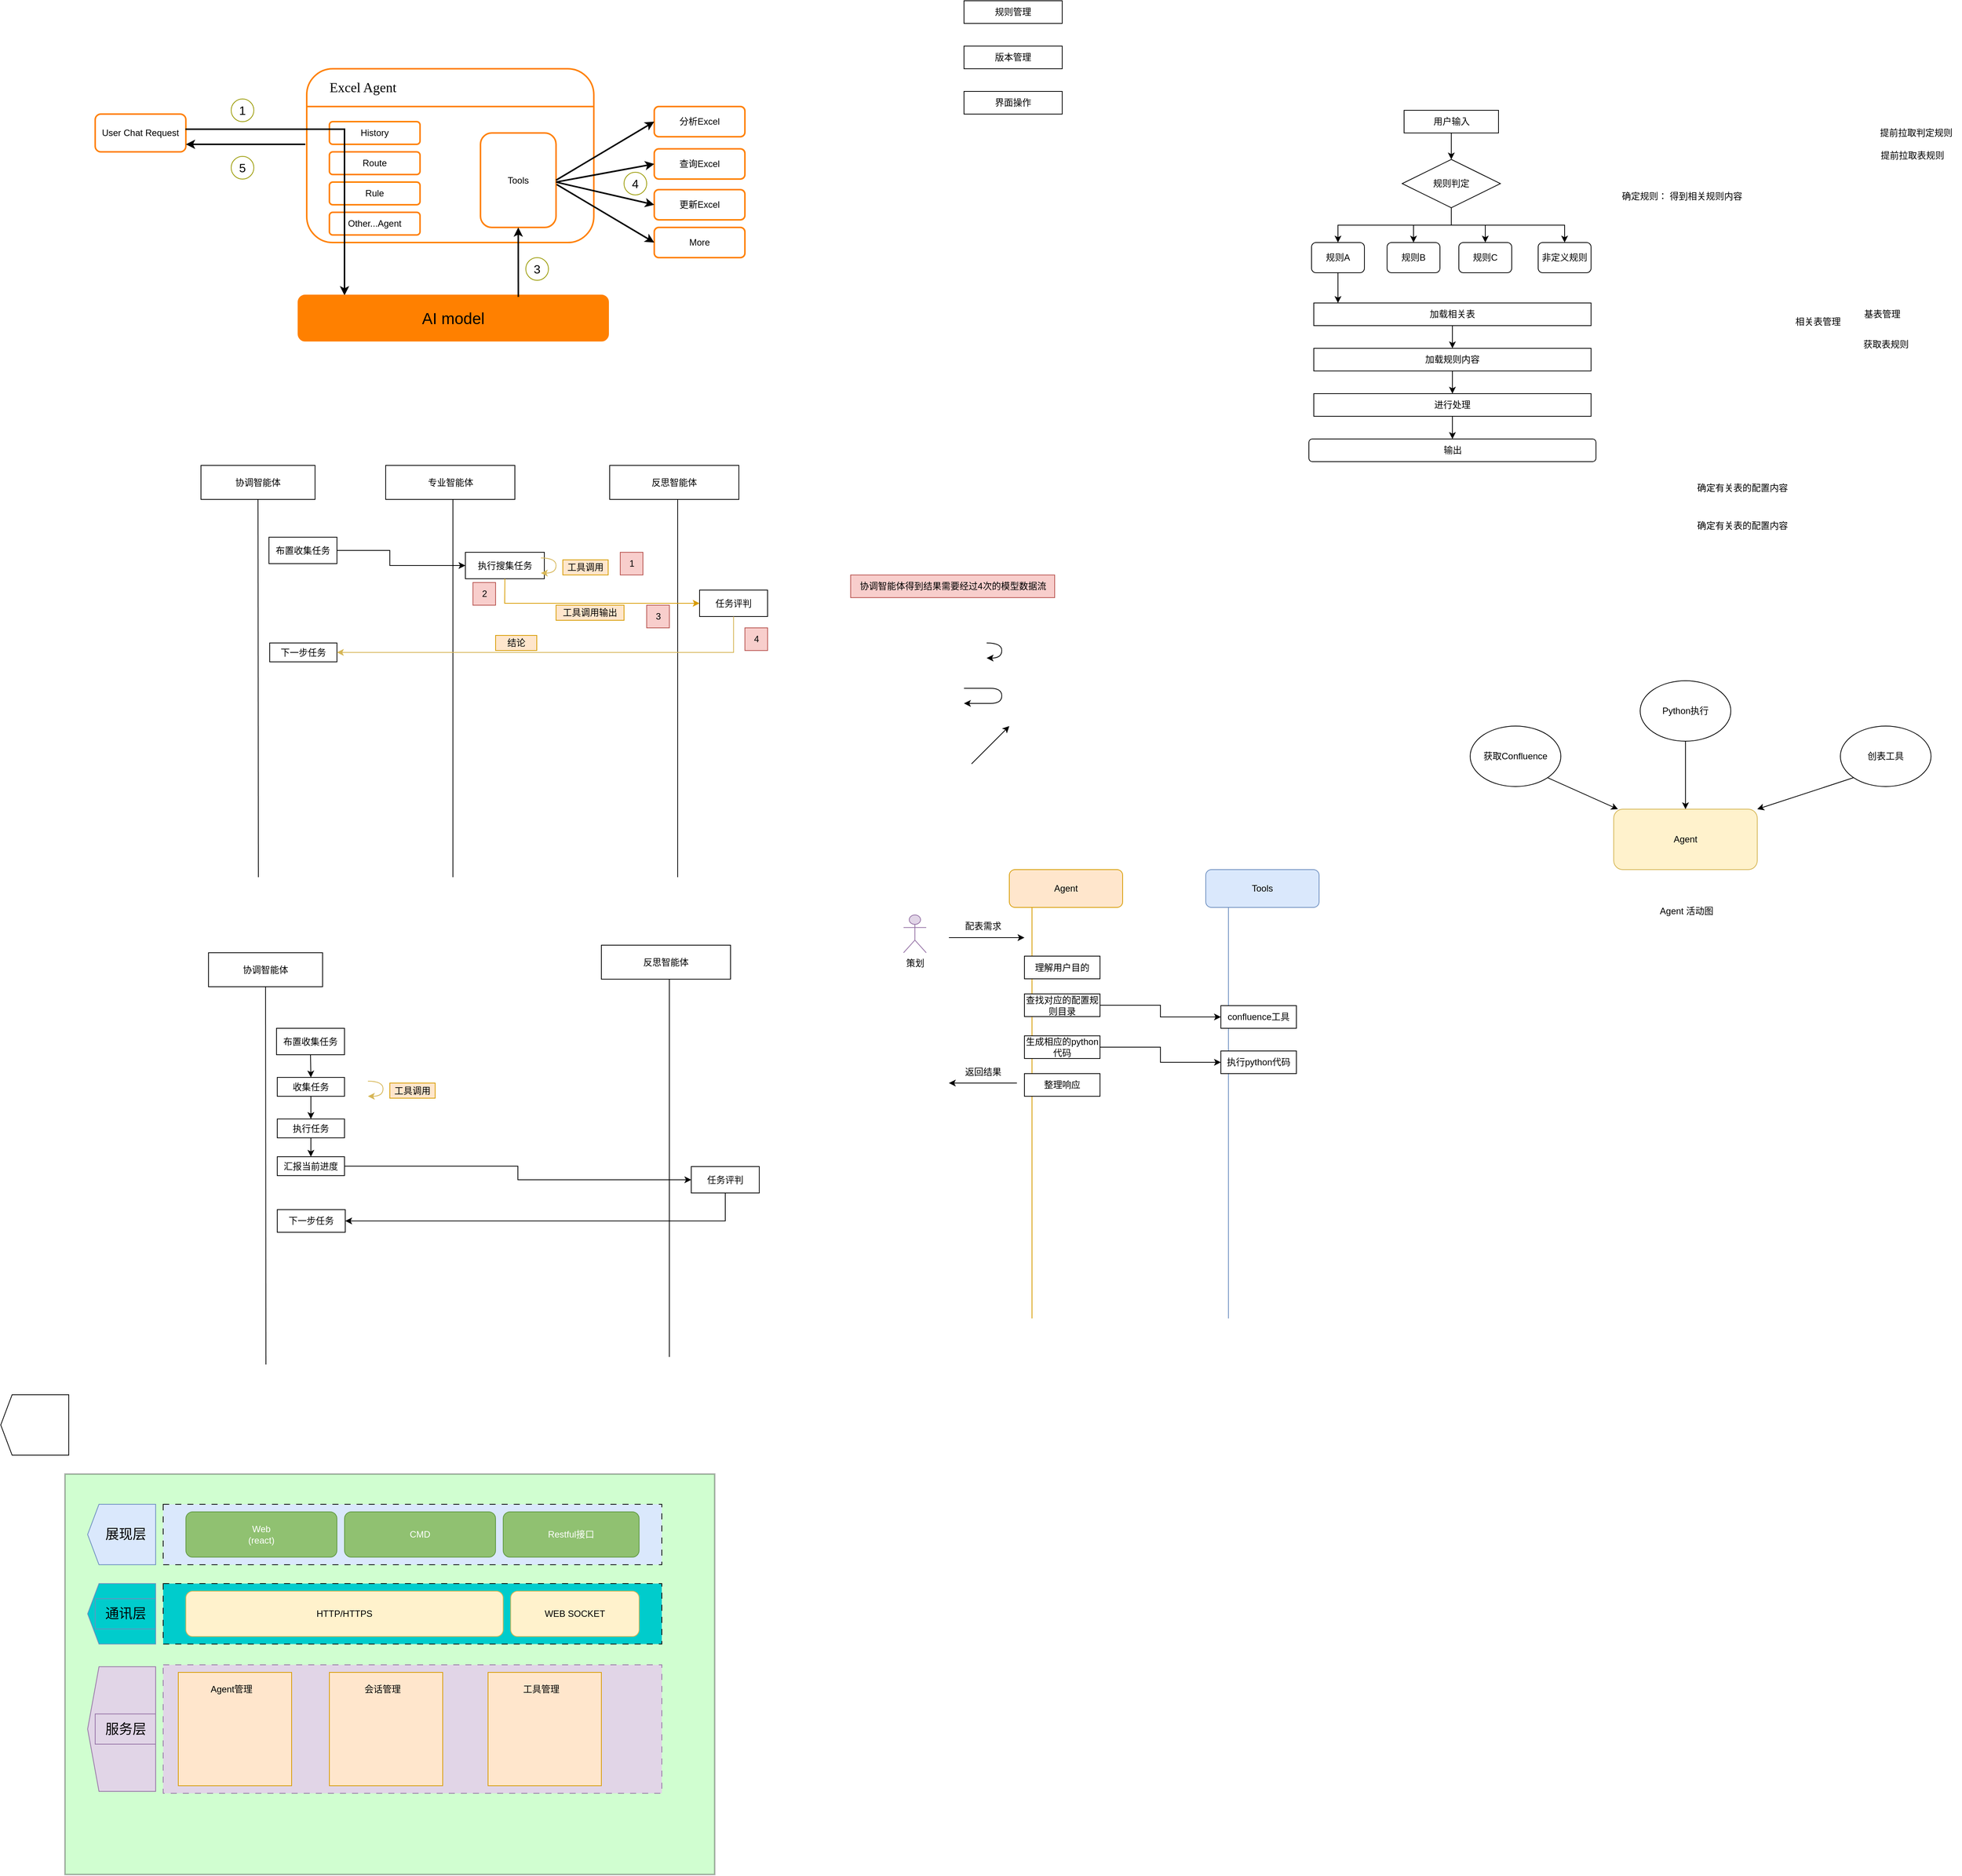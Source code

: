 <mxfile version="27.1.6">
  <diagram name="第 1 页" id="lMS9jua2yjPciFoXlcF-">
    <mxGraphModel dx="1426" dy="751" grid="1" gridSize="10" guides="1" tooltips="1" connect="1" arrows="1" fold="1" page="1" pageScale="1" pageWidth="4681" pageHeight="3300" math="0" shadow="0">
      <root>
        <mxCell id="0" />
        <mxCell id="1" parent="0" />
        <mxCell id="2_Mty83IuTYaTWN7wXRP-2" value="User Chat Request" style="rounded=1;whiteSpace=wrap;html=1;strokeColor=#FF8000;strokeWidth=2;" parent="1" vertex="1">
          <mxGeometry x="190" y="240" width="120" height="50" as="geometry" />
        </mxCell>
        <mxCell id="2_Mty83IuTYaTWN7wXRP-6" value="" style="group;fillColor=none;fillStyle=dashed;" parent="1" vertex="1" connectable="0">
          <mxGeometry x="470" y="180" width="380" height="230" as="geometry" />
        </mxCell>
        <mxCell id="2_Mty83IuTYaTWN7wXRP-4" value="" style="rounded=1;whiteSpace=wrap;html=1;strokeColor=#FF8000;strokeWidth=2;" parent="2_Mty83IuTYaTWN7wXRP-6" vertex="1">
          <mxGeometry width="380" height="230" as="geometry" />
        </mxCell>
        <mxCell id="2_Mty83IuTYaTWN7wXRP-5" value="" style="endArrow=none;html=1;rounded=0;strokeColor=#FF8000;strokeWidth=2;" parent="2_Mty83IuTYaTWN7wXRP-6" edge="1">
          <mxGeometry width="50" height="50" relative="1" as="geometry">
            <mxPoint y="50.003" as="sourcePoint" />
            <mxPoint x="380" y="50.003" as="targetPoint" />
          </mxGeometry>
        </mxCell>
        <mxCell id="2_Mty83IuTYaTWN7wXRP-7" value="&lt;font style=&quot;font-size: 18px;&quot;&gt;Excel Agent&lt;/font&gt;" style="text;html=1;align=center;verticalAlign=middle;resizable=0;points=[];autosize=1;strokeColor=none;fillColor=none;fontSize=15;fontFamily=Verdana;" parent="2_Mty83IuTYaTWN7wXRP-6" vertex="1">
          <mxGeometry x="9" y="5" width="130" height="40" as="geometry" />
        </mxCell>
        <mxCell id="2_Mty83IuTYaTWN7wXRP-14" value="Route" style="rounded=1;whiteSpace=wrap;html=1;strokeColor=#FF8000;strokeWidth=2;" parent="2_Mty83IuTYaTWN7wXRP-6" vertex="1">
          <mxGeometry x="30" y="110" width="120" height="30" as="geometry" />
        </mxCell>
        <mxCell id="2_Mty83IuTYaTWN7wXRP-15" value="Rule" style="rounded=1;whiteSpace=wrap;html=1;strokeColor=#FF8000;strokeWidth=2;" parent="2_Mty83IuTYaTWN7wXRP-6" vertex="1">
          <mxGeometry x="30" y="150" width="120" height="30" as="geometry" />
        </mxCell>
        <mxCell id="2_Mty83IuTYaTWN7wXRP-16" value="Other...Agent" style="rounded=1;whiteSpace=wrap;html=1;strokeColor=#FF8000;strokeWidth=2;" parent="2_Mty83IuTYaTWN7wXRP-6" vertex="1">
          <mxGeometry x="30" y="190" width="120" height="30" as="geometry" />
        </mxCell>
        <mxCell id="2_Mty83IuTYaTWN7wXRP-17" value="History" style="rounded=1;whiteSpace=wrap;html=1;strokeColor=#FF8000;strokeWidth=2;fillColor=none;" parent="2_Mty83IuTYaTWN7wXRP-6" vertex="1">
          <mxGeometry x="30" y="70" width="120" height="30" as="geometry" />
        </mxCell>
        <mxCell id="2_Mty83IuTYaTWN7wXRP-19" value="Tools" style="rounded=1;whiteSpace=wrap;html=1;strokeColor=#FF8000;strokeWidth=2;" parent="2_Mty83IuTYaTWN7wXRP-6" vertex="1">
          <mxGeometry x="230" y="85" width="100" height="125" as="geometry" />
        </mxCell>
        <mxCell id="2_Mty83IuTYaTWN7wXRP-18" value="" style="endArrow=classic;html=1;rounded=0;edgeStyle=orthogonalEdgeStyle;strokeWidth=2;exitX=0.996;exitY=0.399;exitDx=0;exitDy=0;exitPerimeter=0;" parent="1" source="2_Mty83IuTYaTWN7wXRP-2" edge="1">
          <mxGeometry width="50" height="50" relative="1" as="geometry">
            <mxPoint x="330" y="260" as="sourcePoint" />
            <mxPoint x="520" y="480" as="targetPoint" />
            <Array as="points">
              <mxPoint x="520" y="260" />
            </Array>
          </mxGeometry>
        </mxCell>
        <mxCell id="2_Mty83IuTYaTWN7wXRP-12" value="&lt;font style=&quot;font-size: 21px;&quot;&gt;AI model&lt;/font&gt;" style="rounded=1;whiteSpace=wrap;html=1;strokeColor=#FF8000;strokeWidth=2;fillColor=#FF8000;" parent="1" vertex="1">
          <mxGeometry x="459" y="480" width="410" height="60" as="geometry" />
        </mxCell>
        <mxCell id="2_Mty83IuTYaTWN7wXRP-20" value="查询Excel" style="rounded=1;whiteSpace=wrap;html=1;strokeColor=#FF8000;strokeWidth=2;" parent="1" vertex="1">
          <mxGeometry x="930" y="286" width="120" height="40" as="geometry" />
        </mxCell>
        <mxCell id="2_Mty83IuTYaTWN7wXRP-21" value="分析Excel" style="rounded=1;whiteSpace=wrap;html=1;strokeColor=#FF8000;strokeWidth=2;" parent="1" vertex="1">
          <mxGeometry x="930" y="230" width="120" height="40" as="geometry" />
        </mxCell>
        <mxCell id="2_Mty83IuTYaTWN7wXRP-22" value="更新Excel" style="rounded=1;whiteSpace=wrap;html=1;strokeColor=#FF8000;strokeWidth=2;" parent="1" vertex="1">
          <mxGeometry x="930" y="340" width="120" height="40" as="geometry" />
        </mxCell>
        <mxCell id="2_Mty83IuTYaTWN7wXRP-23" value="" style="endArrow=classic;html=1;rounded=0;exitX=0.71;exitY=0.033;exitDx=0;exitDy=0;exitPerimeter=0;entryX=0.5;entryY=1;entryDx=0;entryDy=0;strokeWidth=2;" parent="1" source="2_Mty83IuTYaTWN7wXRP-12" target="2_Mty83IuTYaTWN7wXRP-19" edge="1">
          <mxGeometry width="50" height="50" relative="1" as="geometry">
            <mxPoint x="700" y="410" as="sourcePoint" />
            <mxPoint x="750" y="360" as="targetPoint" />
          </mxGeometry>
        </mxCell>
        <mxCell id="2_Mty83IuTYaTWN7wXRP-24" value="" style="endArrow=classic;html=1;rounded=0;exitX=1;exitY=0.5;exitDx=0;exitDy=0;entryX=0;entryY=0.5;entryDx=0;entryDy=0;strokeWidth=2;" parent="1" source="2_Mty83IuTYaTWN7wXRP-19" target="2_Mty83IuTYaTWN7wXRP-21" edge="1">
          <mxGeometry width="50" height="50" relative="1" as="geometry">
            <mxPoint x="810" y="320" as="sourcePoint" />
            <mxPoint x="860" y="270" as="targetPoint" />
          </mxGeometry>
        </mxCell>
        <mxCell id="2_Mty83IuTYaTWN7wXRP-25" value="" style="endArrow=classic;html=1;rounded=0;entryX=0;entryY=0.5;entryDx=0;entryDy=0;strokeWidth=2;" parent="1" target="2_Mty83IuTYaTWN7wXRP-20" edge="1">
          <mxGeometry width="50" height="50" relative="1" as="geometry">
            <mxPoint x="800" y="330" as="sourcePoint" />
            <mxPoint x="940" y="250" as="targetPoint" />
          </mxGeometry>
        </mxCell>
        <mxCell id="2_Mty83IuTYaTWN7wXRP-26" value="" style="endArrow=classic;html=1;rounded=0;entryX=0;entryY=0.5;entryDx=0;entryDy=0;strokeWidth=2;" parent="1" target="2_Mty83IuTYaTWN7wXRP-22" edge="1">
          <mxGeometry width="50" height="50" relative="1" as="geometry">
            <mxPoint x="800" y="330" as="sourcePoint" />
            <mxPoint x="940" y="320" as="targetPoint" />
          </mxGeometry>
        </mxCell>
        <mxCell id="2_Mty83IuTYaTWN7wXRP-27" value="" style="endArrow=classic;html=1;rounded=0;exitX=-0.005;exitY=0.435;exitDx=0;exitDy=0;exitPerimeter=0;strokeWidth=2;" parent="1" source="2_Mty83IuTYaTWN7wXRP-4" edge="1">
          <mxGeometry width="50" height="50" relative="1" as="geometry">
            <mxPoint x="450" y="280" as="sourcePoint" />
            <mxPoint x="310" y="280" as="targetPoint" />
          </mxGeometry>
        </mxCell>
        <mxCell id="2_Mty83IuTYaTWN7wXRP-29" value="&lt;font style=&quot;font-size: 16px;&quot;&gt;1&lt;/font&gt;" style="ellipse;whiteSpace=wrap;html=1;fillColor=none;strokeColor=#999900;" parent="1" vertex="1">
          <mxGeometry x="370" y="220" width="30" height="30" as="geometry" />
        </mxCell>
        <mxCell id="2_Mty83IuTYaTWN7wXRP-30" value="&lt;font style=&quot;font-size: 16px;&quot;&gt;5&lt;/font&gt;" style="ellipse;whiteSpace=wrap;html=1;fillColor=none;strokeColor=#999900;" parent="1" vertex="1">
          <mxGeometry x="370" y="296" width="30" height="30" as="geometry" />
        </mxCell>
        <mxCell id="2_Mty83IuTYaTWN7wXRP-31" value="&lt;font style=&quot;font-size: 16px;&quot;&gt;3&lt;/font&gt;" style="ellipse;whiteSpace=wrap;html=1;fillColor=none;strokeColor=#999900;" parent="1" vertex="1">
          <mxGeometry x="760" y="430" width="30" height="30" as="geometry" />
        </mxCell>
        <mxCell id="2_Mty83IuTYaTWN7wXRP-32" value="&lt;font style=&quot;font-size: 16px;&quot;&gt;4&lt;/font&gt;" style="ellipse;whiteSpace=wrap;html=1;fillColor=none;strokeColor=#999900;" parent="1" vertex="1">
          <mxGeometry x="890" y="317" width="30" height="30" as="geometry" />
        </mxCell>
        <mxCell id="2_Mty83IuTYaTWN7wXRP-33" value="More" style="rounded=1;whiteSpace=wrap;html=1;strokeColor=#FF8000;strokeWidth=2;" parent="1" vertex="1">
          <mxGeometry x="930" y="390" width="120" height="40" as="geometry" />
        </mxCell>
        <mxCell id="2_Mty83IuTYaTWN7wXRP-34" value="" style="endArrow=classic;html=1;rounded=0;entryX=0;entryY=0.5;entryDx=0;entryDy=0;strokeWidth=2;exitX=1.008;exitY=0.545;exitDx=0;exitDy=0;exitPerimeter=0;" parent="1" source="2_Mty83IuTYaTWN7wXRP-19" target="2_Mty83IuTYaTWN7wXRP-33" edge="1">
          <mxGeometry width="50" height="50" relative="1" as="geometry">
            <mxPoint x="810" y="340" as="sourcePoint" />
            <mxPoint x="940" y="370" as="targetPoint" />
          </mxGeometry>
        </mxCell>
        <mxCell id="u-bmeiGmhYx5XkkNCnXn-22" style="edgeStyle=orthogonalEdgeStyle;rounded=0;orthogonalLoop=1;jettySize=auto;html=1;exitX=0.5;exitY=1;exitDx=0;exitDy=0;entryX=0.5;entryY=0;entryDx=0;entryDy=0;" parent="1" source="u-bmeiGmhYx5XkkNCnXn-1" target="u-bmeiGmhYx5XkkNCnXn-2" edge="1">
          <mxGeometry relative="1" as="geometry" />
        </mxCell>
        <mxCell id="u-bmeiGmhYx5XkkNCnXn-1" value="用户输入" style="rounded=0;whiteSpace=wrap;html=1;" parent="1" vertex="1">
          <mxGeometry x="1922.5" y="235" width="125" height="30" as="geometry" />
        </mxCell>
        <mxCell id="u-bmeiGmhYx5XkkNCnXn-10" style="edgeStyle=orthogonalEdgeStyle;rounded=0;orthogonalLoop=1;jettySize=auto;html=1;exitX=0.5;exitY=1;exitDx=0;exitDy=0;entryX=0.5;entryY=0;entryDx=0;entryDy=0;" parent="1" source="u-bmeiGmhYx5XkkNCnXn-2" target="u-bmeiGmhYx5XkkNCnXn-6" edge="1">
          <mxGeometry relative="1" as="geometry" />
        </mxCell>
        <mxCell id="u-bmeiGmhYx5XkkNCnXn-11" style="edgeStyle=orthogonalEdgeStyle;rounded=0;orthogonalLoop=1;jettySize=auto;html=1;exitX=0.5;exitY=1;exitDx=0;exitDy=0;entryX=0.5;entryY=0;entryDx=0;entryDy=0;" parent="1" source="u-bmeiGmhYx5XkkNCnXn-2" target="u-bmeiGmhYx5XkkNCnXn-7" edge="1">
          <mxGeometry relative="1" as="geometry" />
        </mxCell>
        <mxCell id="u-bmeiGmhYx5XkkNCnXn-12" style="edgeStyle=orthogonalEdgeStyle;rounded=0;orthogonalLoop=1;jettySize=auto;html=1;exitX=0.5;exitY=1;exitDx=0;exitDy=0;entryX=0.5;entryY=0;entryDx=0;entryDy=0;" parent="1" source="u-bmeiGmhYx5XkkNCnXn-2" target="u-bmeiGmhYx5XkkNCnXn-8" edge="1">
          <mxGeometry relative="1" as="geometry" />
        </mxCell>
        <mxCell id="u-bmeiGmhYx5XkkNCnXn-13" style="edgeStyle=orthogonalEdgeStyle;rounded=0;orthogonalLoop=1;jettySize=auto;html=1;exitX=0.5;exitY=1;exitDx=0;exitDy=0;entryX=0.5;entryY=0;entryDx=0;entryDy=0;" parent="1" source="u-bmeiGmhYx5XkkNCnXn-2" target="u-bmeiGmhYx5XkkNCnXn-9" edge="1">
          <mxGeometry relative="1" as="geometry" />
        </mxCell>
        <mxCell id="u-bmeiGmhYx5XkkNCnXn-2" value="规则判定" style="rhombus;whiteSpace=wrap;html=1;" parent="1" vertex="1">
          <mxGeometry x="1920" y="300" width="130" height="64" as="geometry" />
        </mxCell>
        <mxCell id="u-bmeiGmhYx5XkkNCnXn-3" value="规则管理" style="rounded=0;whiteSpace=wrap;html=1;" parent="1" vertex="1">
          <mxGeometry x="1340" y="90" width="130" height="30" as="geometry" />
        </mxCell>
        <mxCell id="u-bmeiGmhYx5XkkNCnXn-4" value="版本管理" style="rounded=0;whiteSpace=wrap;html=1;" parent="1" vertex="1">
          <mxGeometry x="1340" y="150" width="130" height="30" as="geometry" />
        </mxCell>
        <mxCell id="u-bmeiGmhYx5XkkNCnXn-5" value="界面操作" style="rounded=0;whiteSpace=wrap;html=1;" parent="1" vertex="1">
          <mxGeometry x="1340" y="210" width="130" height="30" as="geometry" />
        </mxCell>
        <mxCell id="u-bmeiGmhYx5XkkNCnXn-6" value="规则A" style="rounded=1;whiteSpace=wrap;html=1;" parent="1" vertex="1">
          <mxGeometry x="1800" y="410" width="70" height="40" as="geometry" />
        </mxCell>
        <mxCell id="u-bmeiGmhYx5XkkNCnXn-7" value="规则B" style="rounded=1;whiteSpace=wrap;html=1;" parent="1" vertex="1">
          <mxGeometry x="1900" y="410" width="70" height="40" as="geometry" />
        </mxCell>
        <mxCell id="u-bmeiGmhYx5XkkNCnXn-8" value="规则C" style="rounded=1;whiteSpace=wrap;html=1;" parent="1" vertex="1">
          <mxGeometry x="1995" y="410" width="70" height="40" as="geometry" />
        </mxCell>
        <mxCell id="u-bmeiGmhYx5XkkNCnXn-9" value="非定义规则" style="rounded=1;whiteSpace=wrap;html=1;" parent="1" vertex="1">
          <mxGeometry x="2100" y="410" width="70" height="40" as="geometry" />
        </mxCell>
        <mxCell id="u-bmeiGmhYx5XkkNCnXn-14" value="输出" style="rounded=1;whiteSpace=wrap;html=1;" parent="1" vertex="1">
          <mxGeometry x="1796.5" y="670" width="380" height="30" as="geometry" />
        </mxCell>
        <mxCell id="u-bmeiGmhYx5XkkNCnXn-19" style="edgeStyle=orthogonalEdgeStyle;rounded=0;orthogonalLoop=1;jettySize=auto;html=1;exitX=0.5;exitY=1;exitDx=0;exitDy=0;" parent="1" source="u-bmeiGmhYx5XkkNCnXn-15" target="u-bmeiGmhYx5XkkNCnXn-16" edge="1">
          <mxGeometry relative="1" as="geometry" />
        </mxCell>
        <mxCell id="u-bmeiGmhYx5XkkNCnXn-15" value="加载相关表" style="rounded=0;whiteSpace=wrap;html=1;" parent="1" vertex="1">
          <mxGeometry x="1803" y="490" width="367" height="30" as="geometry" />
        </mxCell>
        <mxCell id="u-bmeiGmhYx5XkkNCnXn-20" style="edgeStyle=orthogonalEdgeStyle;rounded=0;orthogonalLoop=1;jettySize=auto;html=1;exitX=0.5;exitY=1;exitDx=0;exitDy=0;entryX=0.5;entryY=0;entryDx=0;entryDy=0;" parent="1" source="u-bmeiGmhYx5XkkNCnXn-16" target="u-bmeiGmhYx5XkkNCnXn-17" edge="1">
          <mxGeometry relative="1" as="geometry" />
        </mxCell>
        <mxCell id="u-bmeiGmhYx5XkkNCnXn-16" value="加载规则内容" style="rounded=0;whiteSpace=wrap;html=1;" parent="1" vertex="1">
          <mxGeometry x="1803" y="550" width="367" height="30" as="geometry" />
        </mxCell>
        <mxCell id="u-bmeiGmhYx5XkkNCnXn-21" style="edgeStyle=orthogonalEdgeStyle;rounded=0;orthogonalLoop=1;jettySize=auto;html=1;exitX=0.5;exitY=1;exitDx=0;exitDy=0;" parent="1" source="u-bmeiGmhYx5XkkNCnXn-17" target="u-bmeiGmhYx5XkkNCnXn-14" edge="1">
          <mxGeometry relative="1" as="geometry" />
        </mxCell>
        <mxCell id="u-bmeiGmhYx5XkkNCnXn-17" value="进行处理" style="rounded=0;whiteSpace=wrap;html=1;" parent="1" vertex="1">
          <mxGeometry x="1803" y="610" width="367" height="30" as="geometry" />
        </mxCell>
        <mxCell id="u-bmeiGmhYx5XkkNCnXn-18" style="edgeStyle=orthogonalEdgeStyle;rounded=0;orthogonalLoop=1;jettySize=auto;html=1;exitX=0.5;exitY=1;exitDx=0;exitDy=0;" parent="1" source="u-bmeiGmhYx5XkkNCnXn-6" edge="1">
          <mxGeometry relative="1" as="geometry">
            <mxPoint x="1835" y="490" as="targetPoint" />
          </mxGeometry>
        </mxCell>
        <mxCell id="u-bmeiGmhYx5XkkNCnXn-24" value="提前拉取判定规则" style="text;html=1;align=center;verticalAlign=middle;resizable=0;points=[];autosize=1;strokeColor=none;fillColor=none;" parent="1" vertex="1">
          <mxGeometry x="2540" y="250" width="120" height="30" as="geometry" />
        </mxCell>
        <mxCell id="u-bmeiGmhYx5XkkNCnXn-25" value="提前拉取表规则" style="text;html=1;align=center;verticalAlign=middle;resizable=0;points=[];autosize=1;strokeColor=none;fillColor=none;" parent="1" vertex="1">
          <mxGeometry x="2540" y="280" width="110" height="30" as="geometry" />
        </mxCell>
        <mxCell id="u-bmeiGmhYx5XkkNCnXn-26" value="相关表管理" style="text;html=1;align=center;verticalAlign=middle;resizable=0;points=[];autosize=1;strokeColor=none;fillColor=none;" parent="1" vertex="1">
          <mxGeometry x="2430" y="500" width="80" height="30" as="geometry" />
        </mxCell>
        <mxCell id="u-bmeiGmhYx5XkkNCnXn-27" value="基表管理" style="text;html=1;align=center;verticalAlign=middle;resizable=0;points=[];autosize=1;strokeColor=none;fillColor=none;" parent="1" vertex="1">
          <mxGeometry x="2520" y="490" width="70" height="30" as="geometry" />
        </mxCell>
        <mxCell id="u-bmeiGmhYx5XkkNCnXn-28" value="获取表规则" style="text;html=1;align=center;verticalAlign=middle;resizable=0;points=[];autosize=1;strokeColor=none;fillColor=none;" parent="1" vertex="1">
          <mxGeometry x="2520" y="530" width="80" height="30" as="geometry" />
        </mxCell>
        <mxCell id="u-bmeiGmhYx5XkkNCnXn-29" value="确定规则： 得到相关规则内容" style="text;html=1;align=center;verticalAlign=middle;resizable=0;points=[];autosize=1;strokeColor=none;fillColor=none;" parent="1" vertex="1">
          <mxGeometry x="2200" y="334" width="180" height="30" as="geometry" />
        </mxCell>
        <mxCell id="u-bmeiGmhYx5XkkNCnXn-30" value="确定有关表的配置内容" style="text;html=1;align=center;verticalAlign=middle;resizable=0;points=[];autosize=1;strokeColor=none;fillColor=none;" parent="1" vertex="1">
          <mxGeometry x="2300" y="720" width="140" height="30" as="geometry" />
        </mxCell>
        <mxCell id="u-bmeiGmhYx5XkkNCnXn-31" value="确定有关表的配置内容" style="text;html=1;align=center;verticalAlign=middle;resizable=0;points=[];autosize=1;strokeColor=none;fillColor=none;" parent="1" vertex="1">
          <mxGeometry x="2300" y="770" width="140" height="30" as="geometry" />
        </mxCell>
        <mxCell id="_TTQdavlwrZ-r9L4tjRO-7" value="" style="group" parent="1" vertex="1" connectable="0">
          <mxGeometry x="871" y="705" width="209" height="545" as="geometry" />
        </mxCell>
        <mxCell id="_TTQdavlwrZ-r9L4tjRO-3" value="反思智能体" style="rounded=0;whiteSpace=wrap;html=1;" parent="_TTQdavlwrZ-r9L4tjRO-7" vertex="1">
          <mxGeometry width="171" height="45" as="geometry" />
        </mxCell>
        <mxCell id="_TTQdavlwrZ-r9L4tjRO-6" value="" style="endArrow=none;html=1;rounded=0;entryX=0.5;entryY=1;entryDx=0;entryDy=0;" parent="_TTQdavlwrZ-r9L4tjRO-7" edge="1">
          <mxGeometry width="50" height="50" relative="1" as="geometry">
            <mxPoint x="90" y="545" as="sourcePoint" />
            <mxPoint x="90" y="45" as="targetPoint" />
          </mxGeometry>
        </mxCell>
        <mxCell id="_TTQdavlwrZ-r9L4tjRO-22" value="任务评判" style="rounded=0;whiteSpace=wrap;html=1;" parent="_TTQdavlwrZ-r9L4tjRO-7" vertex="1">
          <mxGeometry x="119" y="165" width="90" height="35" as="geometry" />
        </mxCell>
        <mxCell id="_TTQdavlwrZ-r9L4tjRO-55" value="1" style="text;html=1;align=center;verticalAlign=middle;resizable=0;points=[];autosize=1;strokeColor=#b85450;fillColor=#f8cecc;" parent="_TTQdavlwrZ-r9L4tjRO-7" vertex="1">
          <mxGeometry x="14" y="115" width="30" height="30" as="geometry" />
        </mxCell>
        <mxCell id="_TTQdavlwrZ-r9L4tjRO-57" value="4" style="text;html=1;align=center;verticalAlign=middle;resizable=0;points=[];autosize=1;strokeColor=#b85450;fillColor=#f8cecc;" parent="_TTQdavlwrZ-r9L4tjRO-7" vertex="1">
          <mxGeometry x="179" y="215" width="30" height="30" as="geometry" />
        </mxCell>
        <mxCell id="_TTQdavlwrZ-r9L4tjRO-66" value="3" style="text;html=1;align=center;verticalAlign=middle;resizable=0;points=[];autosize=1;strokeColor=#b85450;fillColor=#f8cecc;" parent="_TTQdavlwrZ-r9L4tjRO-7" vertex="1">
          <mxGeometry x="49" y="185" width="30" height="30" as="geometry" />
        </mxCell>
        <mxCell id="_TTQdavlwrZ-r9L4tjRO-8" value="" style="group" parent="1" vertex="1" connectable="0">
          <mxGeometry x="574.5" y="705" width="235.5" height="545" as="geometry" />
        </mxCell>
        <mxCell id="_TTQdavlwrZ-r9L4tjRO-2" value="专业智能体" style="rounded=0;whiteSpace=wrap;html=1;" parent="_TTQdavlwrZ-r9L4tjRO-8" vertex="1">
          <mxGeometry width="171" height="45" as="geometry" />
        </mxCell>
        <mxCell id="_TTQdavlwrZ-r9L4tjRO-5" value="" style="endArrow=none;html=1;rounded=0;entryX=0.5;entryY=1;entryDx=0;entryDy=0;" parent="_TTQdavlwrZ-r9L4tjRO-8" edge="1">
          <mxGeometry width="50" height="50" relative="1" as="geometry">
            <mxPoint x="89" y="545" as="sourcePoint" />
            <mxPoint x="89" y="45" as="targetPoint" />
          </mxGeometry>
        </mxCell>
        <mxCell id="_TTQdavlwrZ-r9L4tjRO-11" value="执行搜集任务" style="rounded=0;whiteSpace=wrap;html=1;" parent="_TTQdavlwrZ-r9L4tjRO-8" vertex="1">
          <mxGeometry x="105.5" y="115" width="104.5" height="35" as="geometry" />
        </mxCell>
        <mxCell id="_TTQdavlwrZ-r9L4tjRO-15" value="" style="curved=1;endArrow=classic;html=1;rounded=0;fillColor=#fff2cc;strokeColor=#d6b656;" parent="_TTQdavlwrZ-r9L4tjRO-8" edge="1">
          <mxGeometry width="50" height="50" relative="1" as="geometry">
            <mxPoint x="205.5" y="122.5" as="sourcePoint" />
            <mxPoint x="205.5" y="142.5" as="targetPoint" />
            <Array as="points">
              <mxPoint x="225.5" y="122.5" />
              <mxPoint x="225.5" y="142.5" />
            </Array>
          </mxGeometry>
        </mxCell>
        <mxCell id="_TTQdavlwrZ-r9L4tjRO-34" value="&lt;span style=&quot;text-wrap-mode: nowrap;&quot;&gt;结论&lt;/span&gt;" style="rounded=0;whiteSpace=wrap;html=1;fillColor=#ffe6cc;strokeColor=#d79b00;" parent="_TTQdavlwrZ-r9L4tjRO-8" vertex="1">
          <mxGeometry x="145.5" y="225" width="54.5" height="20" as="geometry" />
        </mxCell>
        <mxCell id="_TTQdavlwrZ-r9L4tjRO-56" value="2" style="text;html=1;align=center;verticalAlign=middle;resizable=0;points=[];autosize=1;strokeColor=#b85450;fillColor=#f8cecc;" parent="_TTQdavlwrZ-r9L4tjRO-8" vertex="1">
          <mxGeometry x="115.5" y="155" width="30" height="30" as="geometry" />
        </mxCell>
        <mxCell id="_TTQdavlwrZ-r9L4tjRO-9" value="" style="group" parent="1" vertex="1" connectable="0">
          <mxGeometry x="330" y="705" width="211" height="545" as="geometry" />
        </mxCell>
        <mxCell id="_TTQdavlwrZ-r9L4tjRO-1" value="协调智能体" style="rounded=0;whiteSpace=wrap;html=1;" parent="_TTQdavlwrZ-r9L4tjRO-9" vertex="1">
          <mxGeometry width="151" height="45" as="geometry" />
        </mxCell>
        <mxCell id="_TTQdavlwrZ-r9L4tjRO-4" value="" style="endArrow=none;html=1;rounded=0;entryX=0.5;entryY=1;entryDx=0;entryDy=0;" parent="_TTQdavlwrZ-r9L4tjRO-9" target="_TTQdavlwrZ-r9L4tjRO-1" edge="1">
          <mxGeometry width="50" height="50" relative="1" as="geometry">
            <mxPoint x="76" y="545" as="sourcePoint" />
            <mxPoint x="151" y="485" as="targetPoint" />
          </mxGeometry>
        </mxCell>
        <mxCell id="_TTQdavlwrZ-r9L4tjRO-10" value="布置收集任务" style="rounded=0;whiteSpace=wrap;html=1;" parent="_TTQdavlwrZ-r9L4tjRO-9" vertex="1">
          <mxGeometry x="90" y="95" width="90" height="35" as="geometry" />
        </mxCell>
        <mxCell id="_TTQdavlwrZ-r9L4tjRO-31" value="下一步任务" style="rounded=0;whiteSpace=wrap;html=1;" parent="_TTQdavlwrZ-r9L4tjRO-9" vertex="1">
          <mxGeometry x="91" y="235" width="89" height="25" as="geometry" />
        </mxCell>
        <mxCell id="_TTQdavlwrZ-r9L4tjRO-12" value="" style="curved=1;endArrow=classic;html=1;rounded=0;" parent="1" edge="1">
          <mxGeometry width="50" height="50" relative="1" as="geometry">
            <mxPoint x="1370" y="940" as="sourcePoint" />
            <mxPoint x="1370" y="960" as="targetPoint" />
            <Array as="points">
              <mxPoint x="1390" y="940" />
              <mxPoint x="1390" y="960" />
            </Array>
          </mxGeometry>
        </mxCell>
        <mxCell id="_TTQdavlwrZ-r9L4tjRO-13" value="" style="curved=1;endArrow=classic;html=1;rounded=0;" parent="1" edge="1">
          <mxGeometry width="50" height="50" relative="1" as="geometry">
            <mxPoint x="1340" y="1000" as="sourcePoint" />
            <mxPoint x="1340" y="1020" as="targetPoint" />
            <Array as="points">
              <mxPoint x="1360" y="1000" />
              <mxPoint x="1390" y="1000" />
              <mxPoint x="1390" y="1020" />
              <mxPoint x="1360" y="1020" />
            </Array>
          </mxGeometry>
        </mxCell>
        <mxCell id="_TTQdavlwrZ-r9L4tjRO-17" value="" style="endArrow=classic;html=1;rounded=0;" parent="1" edge="1">
          <mxGeometry width="50" height="50" relative="1" as="geometry">
            <mxPoint x="1350" y="1100" as="sourcePoint" />
            <mxPoint x="1400" y="1050" as="targetPoint" />
          </mxGeometry>
        </mxCell>
        <mxCell id="_TTQdavlwrZ-r9L4tjRO-27" value="" style="endArrow=classic;html=1;rounded=0;exitX=1;exitY=0.5;exitDx=0;exitDy=0;edgeStyle=orthogonalEdgeStyle;entryX=0;entryY=0.5;entryDx=0;entryDy=0;" parent="1" source="_TTQdavlwrZ-r9L4tjRO-10" target="_TTQdavlwrZ-r9L4tjRO-11" edge="1">
          <mxGeometry width="50" height="50" relative="1" as="geometry">
            <mxPoint x="550" y="960" as="sourcePoint" />
            <mxPoint x="600" y="910" as="targetPoint" />
            <Array as="points">
              <mxPoint x="580" y="818" />
              <mxPoint x="580" y="838" />
            </Array>
          </mxGeometry>
        </mxCell>
        <mxCell id="_TTQdavlwrZ-r9L4tjRO-28" value="&lt;span style=&quot;text-wrap-mode: nowrap;&quot;&gt;工具调用&lt;/span&gt;" style="rounded=0;whiteSpace=wrap;html=1;fillColor=#ffe6cc;strokeColor=#d79b00;" parent="1" vertex="1">
          <mxGeometry x="809" y="830" width="60" height="20" as="geometry" />
        </mxCell>
        <mxCell id="_TTQdavlwrZ-r9L4tjRO-29" value="" style="endArrow=classic;html=1;rounded=0;edgeStyle=orthogonalEdgeStyle;exitX=0.5;exitY=1;exitDx=0;exitDy=0;fillColor=#ffe6cc;strokeColor=#d79b00;" parent="1" source="_TTQdavlwrZ-r9L4tjRO-11" target="_TTQdavlwrZ-r9L4tjRO-22" edge="1">
          <mxGeometry width="50" height="50" relative="1" as="geometry">
            <mxPoint x="700" y="860" as="sourcePoint" />
            <mxPoint x="927.97" y="892.5" as="targetPoint" />
            <Array as="points">
              <mxPoint x="732" y="860" />
              <mxPoint x="732" y="890" />
            </Array>
          </mxGeometry>
        </mxCell>
        <mxCell id="_TTQdavlwrZ-r9L4tjRO-30" value="&lt;span style=&quot;text-wrap-mode: nowrap;&quot;&gt;工具调用输出&lt;/span&gt;" style="rounded=0;whiteSpace=wrap;html=1;fillColor=#ffe6cc;strokeColor=#d79b00;" parent="1" vertex="1">
          <mxGeometry x="800" y="890" width="90" height="20" as="geometry" />
        </mxCell>
        <mxCell id="_TTQdavlwrZ-r9L4tjRO-32" style="edgeStyle=orthogonalEdgeStyle;rounded=0;orthogonalLoop=1;jettySize=auto;html=1;exitX=0.5;exitY=1;exitDx=0;exitDy=0;entryX=1;entryY=0.5;entryDx=0;entryDy=0;fillColor=#fff2cc;strokeColor=#d6b656;" parent="1" source="_TTQdavlwrZ-r9L4tjRO-22" target="_TTQdavlwrZ-r9L4tjRO-31" edge="1">
          <mxGeometry relative="1" as="geometry" />
        </mxCell>
        <mxCell id="_TTQdavlwrZ-r9L4tjRO-35" value="" style="group" parent="1" vertex="1" connectable="0">
          <mxGeometry x="860" y="1340" width="190" height="545" as="geometry" />
        </mxCell>
        <mxCell id="_TTQdavlwrZ-r9L4tjRO-36" value="反思智能体" style="rounded=0;whiteSpace=wrap;html=1;" parent="_TTQdavlwrZ-r9L4tjRO-35" vertex="1">
          <mxGeometry width="171" height="45" as="geometry" />
        </mxCell>
        <mxCell id="_TTQdavlwrZ-r9L4tjRO-37" value="" style="endArrow=none;html=1;rounded=0;entryX=0.5;entryY=1;entryDx=0;entryDy=0;" parent="_TTQdavlwrZ-r9L4tjRO-35" edge="1">
          <mxGeometry width="50" height="50" relative="1" as="geometry">
            <mxPoint x="90" y="545" as="sourcePoint" />
            <mxPoint x="90" y="45" as="targetPoint" />
          </mxGeometry>
        </mxCell>
        <mxCell id="_TTQdavlwrZ-r9L4tjRO-38" value="任务评判" style="rounded=0;whiteSpace=wrap;html=1;" parent="_TTQdavlwrZ-r9L4tjRO-35" vertex="1">
          <mxGeometry x="119" y="293" width="90" height="35" as="geometry" />
        </mxCell>
        <mxCell id="_TTQdavlwrZ-r9L4tjRO-45" value="" style="group" parent="1" vertex="1" connectable="0">
          <mxGeometry x="340" y="1350" width="211" height="545" as="geometry" />
        </mxCell>
        <mxCell id="_TTQdavlwrZ-r9L4tjRO-46" value="协调智能体" style="rounded=0;whiteSpace=wrap;html=1;" parent="_TTQdavlwrZ-r9L4tjRO-45" vertex="1">
          <mxGeometry width="151" height="45" as="geometry" />
        </mxCell>
        <mxCell id="_TTQdavlwrZ-r9L4tjRO-47" value="" style="endArrow=none;html=1;rounded=0;entryX=0.5;entryY=1;entryDx=0;entryDy=0;" parent="_TTQdavlwrZ-r9L4tjRO-45" target="_TTQdavlwrZ-r9L4tjRO-46" edge="1">
          <mxGeometry width="50" height="50" relative="1" as="geometry">
            <mxPoint x="76" y="545" as="sourcePoint" />
            <mxPoint x="151" y="485" as="targetPoint" />
          </mxGeometry>
        </mxCell>
        <mxCell id="_TTQdavlwrZ-r9L4tjRO-78" style="edgeStyle=orthogonalEdgeStyle;rounded=0;orthogonalLoop=1;jettySize=auto;html=1;exitX=0.5;exitY=1;exitDx=0;exitDy=0;entryX=0.5;entryY=0;entryDx=0;entryDy=0;" parent="_TTQdavlwrZ-r9L4tjRO-45" source="_TTQdavlwrZ-r9L4tjRO-48" target="_TTQdavlwrZ-r9L4tjRO-49" edge="1">
          <mxGeometry relative="1" as="geometry" />
        </mxCell>
        <mxCell id="_TTQdavlwrZ-r9L4tjRO-48" value="布置收集任务" style="rounded=0;whiteSpace=wrap;html=1;" parent="_TTQdavlwrZ-r9L4tjRO-45" vertex="1">
          <mxGeometry x="90" y="100" width="90" height="35" as="geometry" />
        </mxCell>
        <mxCell id="_TTQdavlwrZ-r9L4tjRO-79" style="edgeStyle=orthogonalEdgeStyle;rounded=0;orthogonalLoop=1;jettySize=auto;html=1;exitX=0.5;exitY=1;exitDx=0;exitDy=0;" parent="_TTQdavlwrZ-r9L4tjRO-45" source="_TTQdavlwrZ-r9L4tjRO-49" target="_TTQdavlwrZ-r9L4tjRO-67" edge="1">
          <mxGeometry relative="1" as="geometry" />
        </mxCell>
        <mxCell id="_TTQdavlwrZ-r9L4tjRO-49" value="收集任务" style="rounded=0;whiteSpace=wrap;html=1;" parent="_TTQdavlwrZ-r9L4tjRO-45" vertex="1">
          <mxGeometry x="91" y="165" width="89" height="25" as="geometry" />
        </mxCell>
        <mxCell id="_TTQdavlwrZ-r9L4tjRO-80" style="edgeStyle=orthogonalEdgeStyle;rounded=0;orthogonalLoop=1;jettySize=auto;html=1;exitX=0.5;exitY=1;exitDx=0;exitDy=0;entryX=0.5;entryY=0;entryDx=0;entryDy=0;" parent="_TTQdavlwrZ-r9L4tjRO-45" source="_TTQdavlwrZ-r9L4tjRO-67" target="_TTQdavlwrZ-r9L4tjRO-77" edge="1">
          <mxGeometry relative="1" as="geometry">
            <mxPoint x="135.333" y="250" as="targetPoint" />
          </mxGeometry>
        </mxCell>
        <mxCell id="_TTQdavlwrZ-r9L4tjRO-67" value="执行任务" style="rounded=0;whiteSpace=wrap;html=1;" parent="_TTQdavlwrZ-r9L4tjRO-45" vertex="1">
          <mxGeometry x="91" y="220" width="89" height="25" as="geometry" />
        </mxCell>
        <mxCell id="_TTQdavlwrZ-r9L4tjRO-77" value="汇报当前进度" style="rounded=0;whiteSpace=wrap;html=1;" parent="_TTQdavlwrZ-r9L4tjRO-45" vertex="1">
          <mxGeometry x="91" y="270" width="89" height="25" as="geometry" />
        </mxCell>
        <mxCell id="_TTQdavlwrZ-r9L4tjRO-82" value="下一步任务" style="rounded=0;whiteSpace=wrap;html=1;" parent="_TTQdavlwrZ-r9L4tjRO-45" vertex="1">
          <mxGeometry x="91" y="340" width="90" height="30" as="geometry" />
        </mxCell>
        <mxCell id="_TTQdavlwrZ-r9L4tjRO-58" value="协调智能体得到结果需要经过4次的模型数据流" style="text;html=1;align=center;verticalAlign=middle;resizable=0;points=[];autosize=1;strokeColor=#b85450;fillColor=#f8cecc;" parent="1" vertex="1">
          <mxGeometry x="1190" y="850" width="270" height="30" as="geometry" />
        </mxCell>
        <mxCell id="_TTQdavlwrZ-r9L4tjRO-69" value="" style="curved=1;endArrow=classic;html=1;rounded=0;fillColor=#fff2cc;strokeColor=#d6b656;" parent="1" edge="1">
          <mxGeometry width="50" height="50" relative="1" as="geometry">
            <mxPoint x="551" y="1520" as="sourcePoint" />
            <mxPoint x="551" y="1540" as="targetPoint" />
            <Array as="points">
              <mxPoint x="571" y="1520" />
              <mxPoint x="571" y="1540" />
            </Array>
          </mxGeometry>
        </mxCell>
        <mxCell id="_TTQdavlwrZ-r9L4tjRO-70" value="&lt;span style=&quot;text-wrap-mode: nowrap;&quot;&gt;工具调用&lt;/span&gt;" style="rounded=0;whiteSpace=wrap;html=1;fillColor=#ffe6cc;strokeColor=#d79b00;" parent="1" vertex="1">
          <mxGeometry x="580" y="1522.5" width="60" height="20" as="geometry" />
        </mxCell>
        <mxCell id="_TTQdavlwrZ-r9L4tjRO-81" style="edgeStyle=orthogonalEdgeStyle;rounded=0;orthogonalLoop=1;jettySize=auto;html=1;exitX=1;exitY=0.5;exitDx=0;exitDy=0;entryX=0;entryY=0.5;entryDx=0;entryDy=0;" parent="1" source="_TTQdavlwrZ-r9L4tjRO-77" target="_TTQdavlwrZ-r9L4tjRO-38" edge="1">
          <mxGeometry relative="1" as="geometry" />
        </mxCell>
        <mxCell id="_TTQdavlwrZ-r9L4tjRO-83" style="edgeStyle=orthogonalEdgeStyle;rounded=0;orthogonalLoop=1;jettySize=auto;html=1;exitX=0.5;exitY=1;exitDx=0;exitDy=0;entryX=1;entryY=0.5;entryDx=0;entryDy=0;" parent="1" source="_TTQdavlwrZ-r9L4tjRO-38" target="_TTQdavlwrZ-r9L4tjRO-82" edge="1">
          <mxGeometry relative="1" as="geometry" />
        </mxCell>
        <mxCell id="Nz6BkkhqgRyXza3POle4-1" value="Agent" style="rounded=1;whiteSpace=wrap;html=1;fillColor=#fff2cc;strokeColor=#d6b656;" parent="1" vertex="1">
          <mxGeometry x="2200" y="1160" width="190" height="80" as="geometry" />
        </mxCell>
        <mxCell id="Nz6BkkhqgRyXza3POle4-10" style="edgeStyle=orthogonalEdgeStyle;rounded=0;orthogonalLoop=1;jettySize=auto;html=1;exitX=0.5;exitY=1;exitDx=0;exitDy=0;entryX=0.5;entryY=0;entryDx=0;entryDy=0;" parent="1" source="Nz6BkkhqgRyXza3POle4-2" target="Nz6BkkhqgRyXza3POle4-1" edge="1">
          <mxGeometry relative="1" as="geometry" />
        </mxCell>
        <mxCell id="Nz6BkkhqgRyXza3POle4-2" value="Python执行" style="ellipse;whiteSpace=wrap;html=1;" parent="1" vertex="1">
          <mxGeometry x="2235" y="990" width="120" height="80" as="geometry" />
        </mxCell>
        <mxCell id="Nz6BkkhqgRyXza3POle4-8" style="rounded=0;orthogonalLoop=1;jettySize=auto;html=1;exitX=1;exitY=1;exitDx=0;exitDy=0;" parent="1" source="Nz6BkkhqgRyXza3POle4-3" target="Nz6BkkhqgRyXza3POle4-1" edge="1">
          <mxGeometry relative="1" as="geometry" />
        </mxCell>
        <mxCell id="Nz6BkkhqgRyXza3POle4-3" value="获取Confluence" style="ellipse;whiteSpace=wrap;html=1;" parent="1" vertex="1">
          <mxGeometry x="2010" y="1050" width="120" height="80" as="geometry" />
        </mxCell>
        <mxCell id="Nz6BkkhqgRyXza3POle4-11" style="rounded=0;orthogonalLoop=1;jettySize=auto;html=1;exitX=0;exitY=1;exitDx=0;exitDy=0;entryX=1;entryY=0;entryDx=0;entryDy=0;" parent="1" source="Nz6BkkhqgRyXza3POle4-4" target="Nz6BkkhqgRyXza3POle4-1" edge="1">
          <mxGeometry relative="1" as="geometry" />
        </mxCell>
        <mxCell id="Nz6BkkhqgRyXza3POle4-4" value="创表工具" style="ellipse;whiteSpace=wrap;html=1;" parent="1" vertex="1">
          <mxGeometry x="2500" y="1050" width="120" height="80" as="geometry" />
        </mxCell>
        <mxCell id="Nz6BkkhqgRyXza3POle4-5" value="Agent 活动图" style="text;html=1;align=center;verticalAlign=middle;resizable=0;points=[];autosize=1;strokeColor=none;fillColor=none;" parent="1" vertex="1">
          <mxGeometry x="2251" y="1280" width="90" height="30" as="geometry" />
        </mxCell>
        <mxCell id="Nz6BkkhqgRyXza3POle4-13" value="策划" style="shape=umlActor;verticalLabelPosition=bottom;verticalAlign=top;html=1;outlineConnect=0;fillColor=#e1d5e7;strokeColor=#9673a6;" parent="1" vertex="1">
          <mxGeometry x="1260" y="1300" width="30" height="50" as="geometry" />
        </mxCell>
        <mxCell id="Nz6BkkhqgRyXza3POle4-14" value="" style="endArrow=classic;html=1;rounded=0;" parent="1" edge="1">
          <mxGeometry width="50" height="50" relative="1" as="geometry">
            <mxPoint x="1320" y="1330" as="sourcePoint" />
            <mxPoint x="1420" y="1330" as="targetPoint" />
          </mxGeometry>
        </mxCell>
        <mxCell id="Nz6BkkhqgRyXza3POle4-18" value="" style="group" parent="1" vertex="1" connectable="0">
          <mxGeometry x="1400" y="1240" width="190" height="594" as="geometry" />
        </mxCell>
        <mxCell id="Nz6BkkhqgRyXza3POle4-15" value="Agent" style="rounded=1;whiteSpace=wrap;html=1;fillColor=#ffe6cc;strokeColor=#d79b00;" parent="Nz6BkkhqgRyXza3POle4-18" vertex="1">
          <mxGeometry width="150" height="50" as="geometry" />
        </mxCell>
        <mxCell id="Nz6BkkhqgRyXza3POle4-16" value="" style="endArrow=none;html=1;rounded=0;fillColor=#ffe6cc;strokeColor=#d79b00;" parent="Nz6BkkhqgRyXza3POle4-18" edge="1">
          <mxGeometry width="50" height="50" relative="1" as="geometry">
            <mxPoint x="30" y="594" as="sourcePoint" />
            <mxPoint x="30" y="50" as="targetPoint" />
          </mxGeometry>
        </mxCell>
        <mxCell id="Nz6BkkhqgRyXza3POle4-17" value="理解用户目的" style="rounded=0;whiteSpace=wrap;html=1;" parent="Nz6BkkhqgRyXza3POle4-18" vertex="1">
          <mxGeometry x="20" y="114.5" width="100" height="30" as="geometry" />
        </mxCell>
        <mxCell id="Nz6BkkhqgRyXza3POle4-19" value="查找对应的配置规则目录" style="rounded=0;whiteSpace=wrap;html=1;" parent="Nz6BkkhqgRyXza3POle4-18" vertex="1">
          <mxGeometry x="20" y="164.5" width="100" height="30" as="geometry" />
        </mxCell>
        <mxCell id="Nz6BkkhqgRyXza3POle4-25" value="生成相应的python代码" style="rounded=0;whiteSpace=wrap;html=1;" parent="Nz6BkkhqgRyXza3POle4-18" vertex="1">
          <mxGeometry x="20" y="220" width="100" height="30" as="geometry" />
        </mxCell>
        <mxCell id="Nz6BkkhqgRyXza3POle4-39" value="整理响应" style="rounded=0;whiteSpace=wrap;html=1;" parent="Nz6BkkhqgRyXza3POle4-18" vertex="1">
          <mxGeometry x="20" y="270" width="100" height="30" as="geometry" />
        </mxCell>
        <mxCell id="Nz6BkkhqgRyXza3POle4-26" value="Tools" style="rounded=1;whiteSpace=wrap;html=1;fillColor=#dae8fc;strokeColor=#6c8ebf;" parent="1" vertex="1">
          <mxGeometry x="1660" y="1240" width="150" height="50" as="geometry" />
        </mxCell>
        <mxCell id="Nz6BkkhqgRyXza3POle4-27" value="" style="endArrow=none;html=1;rounded=0;fillColor=#dae8fc;strokeColor=#6c8ebf;" parent="1" edge="1">
          <mxGeometry width="50" height="50" relative="1" as="geometry">
            <mxPoint x="1690" y="1834" as="sourcePoint" />
            <mxPoint x="1690" y="1290" as="targetPoint" />
          </mxGeometry>
        </mxCell>
        <mxCell id="Nz6BkkhqgRyXza3POle4-29" value="confluence工具" style="rounded=0;whiteSpace=wrap;html=1;" parent="1" vertex="1">
          <mxGeometry x="1680" y="1420" width="100" height="30" as="geometry" />
        </mxCell>
        <mxCell id="Nz6BkkhqgRyXza3POle4-28" value="" style="endArrow=classic;html=1;rounded=0;exitX=1;exitY=0.5;exitDx=0;exitDy=0;entryX=0;entryY=0.5;entryDx=0;entryDy=0;edgeStyle=orthogonalEdgeStyle;" parent="1" source="Nz6BkkhqgRyXza3POle4-19" target="Nz6BkkhqgRyXza3POle4-29" edge="1">
          <mxGeometry width="50" height="50" relative="1" as="geometry">
            <mxPoint x="1560" y="1430" as="sourcePoint" />
            <mxPoint x="1610" y="1380" as="targetPoint" />
          </mxGeometry>
        </mxCell>
        <mxCell id="Nz6BkkhqgRyXza3POle4-31" value="执行python代码" style="rounded=0;whiteSpace=wrap;html=1;" parent="1" vertex="1">
          <mxGeometry x="1680" y="1480" width="100" height="30" as="geometry" />
        </mxCell>
        <mxCell id="Nz6BkkhqgRyXza3POle4-32" value="" style="endArrow=classic;html=1;rounded=0;exitX=1;exitY=0.5;exitDx=0;exitDy=0;entryX=0;entryY=0.5;entryDx=0;entryDy=0;edgeStyle=orthogonalEdgeStyle;" parent="1" source="Nz6BkkhqgRyXza3POle4-25" target="Nz6BkkhqgRyXza3POle4-31" edge="1">
          <mxGeometry width="50" height="50" relative="1" as="geometry">
            <mxPoint x="1510" y="1475" as="sourcePoint" />
            <mxPoint x="1675" y="1480" as="targetPoint" />
          </mxGeometry>
        </mxCell>
        <mxCell id="Nz6BkkhqgRyXza3POle4-40" value="" style="endArrow=classic;html=1;rounded=0;" parent="1" edge="1">
          <mxGeometry width="50" height="50" relative="1" as="geometry">
            <mxPoint x="1410" y="1522.5" as="sourcePoint" />
            <mxPoint x="1320" y="1522.5" as="targetPoint" />
          </mxGeometry>
        </mxCell>
        <mxCell id="Nz6BkkhqgRyXza3POle4-41" value="配表需求" style="text;html=1;align=center;verticalAlign=middle;resizable=0;points=[];autosize=1;strokeColor=none;fillColor=none;" parent="1" vertex="1">
          <mxGeometry x="1330" y="1300" width="70" height="30" as="geometry" />
        </mxCell>
        <mxCell id="Nz6BkkhqgRyXza3POle4-42" value="返回结果" style="text;html=1;align=center;verticalAlign=middle;resizable=0;points=[];autosize=1;strokeColor=none;fillColor=none;" parent="1" vertex="1">
          <mxGeometry x="1330" y="1492.5" width="70" height="30" as="geometry" />
        </mxCell>
        <mxCell id="TyW3HTMAZj0W3Az7c0Jq-1" value="" style="rounded=0;whiteSpace=wrap;html=1;fillColor=#63FB63;strokeColor=#000000;strokeWidth=2;opacity=30;" vertex="1" parent="1">
          <mxGeometry x="150" y="2040" width="860" height="530" as="geometry" />
        </mxCell>
        <mxCell id="TyW3HTMAZj0W3Az7c0Jq-2" value="" style="rounded=0;whiteSpace=wrap;html=1;fillColor=#dae8fc;strokeColor=#000000;dashed=1;dashPattern=8 8;strokeWidth=1;" vertex="1" parent="1">
          <mxGeometry x="280" y="2080" width="660" height="80" as="geometry" />
        </mxCell>
        <mxCell id="TyW3HTMAZj0W3Az7c0Jq-3" value="" style="verticalLabelPosition=bottom;verticalAlign=top;html=1;shape=offPageConnector;rounded=0;size=0.167;rotation=90;fillColor=#dae8fc;strokeColor=#6c8ebf;" vertex="1" parent="1">
          <mxGeometry x="185" y="2075" width="80" height="90" as="geometry" />
        </mxCell>
        <mxCell id="TyW3HTMAZj0W3Az7c0Jq-4" value="" style="verticalLabelPosition=bottom;verticalAlign=top;html=1;shape=offPageConnector;rounded=0;size=0.167;rotation=90;" vertex="1" parent="1">
          <mxGeometry x="70" y="1930" width="80" height="90" as="geometry" />
        </mxCell>
        <mxCell id="TyW3HTMAZj0W3Az7c0Jq-5" value="展现层" style="text;html=1;align=center;verticalAlign=middle;resizable=0;points=[];autosize=1;strokeColor=none;fillColor=none;fontSize=18;" vertex="1" parent="1">
          <mxGeometry x="190" y="2100" width="80" height="40" as="geometry" />
        </mxCell>
        <mxCell id="TyW3HTMAZj0W3Az7c0Jq-6" value="Web&lt;div&gt;(react)&lt;/div&gt;" style="rounded=1;whiteSpace=wrap;html=1;fillColor=#60a917;strokeColor=#2D7600;fontColor=#ffffff;opacity=60;" vertex="1" parent="1">
          <mxGeometry x="310" y="2090" width="200" height="60" as="geometry" />
        </mxCell>
        <mxCell id="TyW3HTMAZj0W3Az7c0Jq-7" value="CMD" style="rounded=1;whiteSpace=wrap;html=1;fillColor=#60a917;strokeColor=#2D7600;fontColor=#ffffff;opacity=60;" vertex="1" parent="1">
          <mxGeometry x="520" y="2090" width="200" height="60" as="geometry" />
        </mxCell>
        <mxCell id="TyW3HTMAZj0W3Az7c0Jq-8" value="Restful接口" style="rounded=1;whiteSpace=wrap;html=1;fillColor=#60a917;strokeColor=#2D7600;fontColor=#ffffff;opacity=60;" vertex="1" parent="1">
          <mxGeometry x="730" y="2090" width="180" height="60" as="geometry" />
        </mxCell>
        <mxCell id="TyW3HTMAZj0W3Az7c0Jq-9" value="" style="rounded=0;whiteSpace=wrap;html=1;fillColor=#00CCCC;strokeColor=#000000;dashed=1;dashPattern=8 8;strokeWidth=1;" vertex="1" parent="1">
          <mxGeometry x="280" y="2185" width="660" height="80" as="geometry" />
        </mxCell>
        <mxCell id="TyW3HTMAZj0W3Az7c0Jq-10" value="" style="verticalLabelPosition=bottom;verticalAlign=top;html=1;shape=offPageConnector;rounded=0;size=0.167;rotation=90;fillColor=#00CCCC;strokeColor=#6c8ebf;" vertex="1" parent="1">
          <mxGeometry x="185" y="2180" width="80" height="90" as="geometry" />
        </mxCell>
        <mxCell id="TyW3HTMAZj0W3Az7c0Jq-11" value="通讯层" style="text;html=1;align=center;verticalAlign=middle;resizable=0;points=[];autosize=1;strokeColor=#6c8ebf;fillColor=#00CCCC;fontSize=18;" vertex="1" parent="1">
          <mxGeometry x="190" y="2205" width="80" height="40" as="geometry" />
        </mxCell>
        <mxCell id="TyW3HTMAZj0W3Az7c0Jq-12" value="HTTP/HTTPS" style="rounded=1;whiteSpace=wrap;html=1;fillColor=#fff2cc;strokeColor=#d6b656;" vertex="1" parent="1">
          <mxGeometry x="310" y="2195" width="420" height="60" as="geometry" />
        </mxCell>
        <mxCell id="TyW3HTMAZj0W3Az7c0Jq-13" value="WEB SOCKET" style="rounded=1;whiteSpace=wrap;html=1;fillColor=#fff2cc;strokeColor=#d6b656;" vertex="1" parent="1">
          <mxGeometry x="740" y="2195" width="170" height="60" as="geometry" />
        </mxCell>
        <mxCell id="TyW3HTMAZj0W3Az7c0Jq-14" value="" style="verticalLabelPosition=bottom;verticalAlign=top;html=1;shape=offPageConnector;rounded=0;size=0.167;rotation=90;fillColor=#e1d5e7;strokeColor=#9673a6;" vertex="1" parent="1">
          <mxGeometry x="142.5" y="2332.5" width="165" height="90" as="geometry" />
        </mxCell>
        <mxCell id="TyW3HTMAZj0W3Az7c0Jq-15" value="服务层" style="text;html=1;align=center;verticalAlign=middle;resizable=0;points=[];autosize=1;strokeColor=#9673a6;fillColor=#e1d5e7;fontSize=18;" vertex="1" parent="1">
          <mxGeometry x="190" y="2357.5" width="80" height="40" as="geometry" />
        </mxCell>
        <mxCell id="TyW3HTMAZj0W3Az7c0Jq-16" value="" style="rounded=0;whiteSpace=wrap;html=1;fillColor=#e1d5e7;strokeColor=#9673a6;dashed=1;dashPattern=8 8;strokeWidth=1;" vertex="1" parent="1">
          <mxGeometry x="280" y="2292.5" width="660" height="170" as="geometry" />
        </mxCell>
        <mxCell id="TyW3HTMAZj0W3Az7c0Jq-17" value="" style="whiteSpace=wrap;html=1;aspect=fixed;fillColor=#ffe6cc;strokeColor=#d79b00;" vertex="1" parent="1">
          <mxGeometry x="300" y="2302.5" width="150" height="150" as="geometry" />
        </mxCell>
        <mxCell id="TyW3HTMAZj0W3Az7c0Jq-21" value="Agent管理" style="text;html=1;align=center;verticalAlign=middle;resizable=0;points=[];autosize=1;strokeColor=none;fillColor=none;" vertex="1" parent="1">
          <mxGeometry x="330" y="2310" width="80" height="30" as="geometry" />
        </mxCell>
        <mxCell id="TyW3HTMAZj0W3Az7c0Jq-22" value="" style="whiteSpace=wrap;html=1;aspect=fixed;fillColor=#ffe6cc;strokeColor=#d79b00;" vertex="1" parent="1">
          <mxGeometry x="500" y="2302.5" width="150" height="150" as="geometry" />
        </mxCell>
        <mxCell id="TyW3HTMAZj0W3Az7c0Jq-23" value="会话管理" style="text;html=1;align=center;verticalAlign=middle;resizable=0;points=[];autosize=1;strokeColor=none;fillColor=none;" vertex="1" parent="1">
          <mxGeometry x="535" y="2310" width="70" height="30" as="geometry" />
        </mxCell>
        <mxCell id="TyW3HTMAZj0W3Az7c0Jq-24" value="" style="whiteSpace=wrap;html=1;aspect=fixed;fillColor=#ffe6cc;strokeColor=#d79b00;" vertex="1" parent="1">
          <mxGeometry x="710" y="2302.5" width="150" height="150" as="geometry" />
        </mxCell>
        <mxCell id="TyW3HTMAZj0W3Az7c0Jq-25" value="工具管理" style="text;html=1;align=center;verticalAlign=middle;resizable=0;points=[];autosize=1;strokeColor=none;fillColor=none;" vertex="1" parent="1">
          <mxGeometry x="745" y="2310" width="70" height="30" as="geometry" />
        </mxCell>
      </root>
    </mxGraphModel>
  </diagram>
</mxfile>
